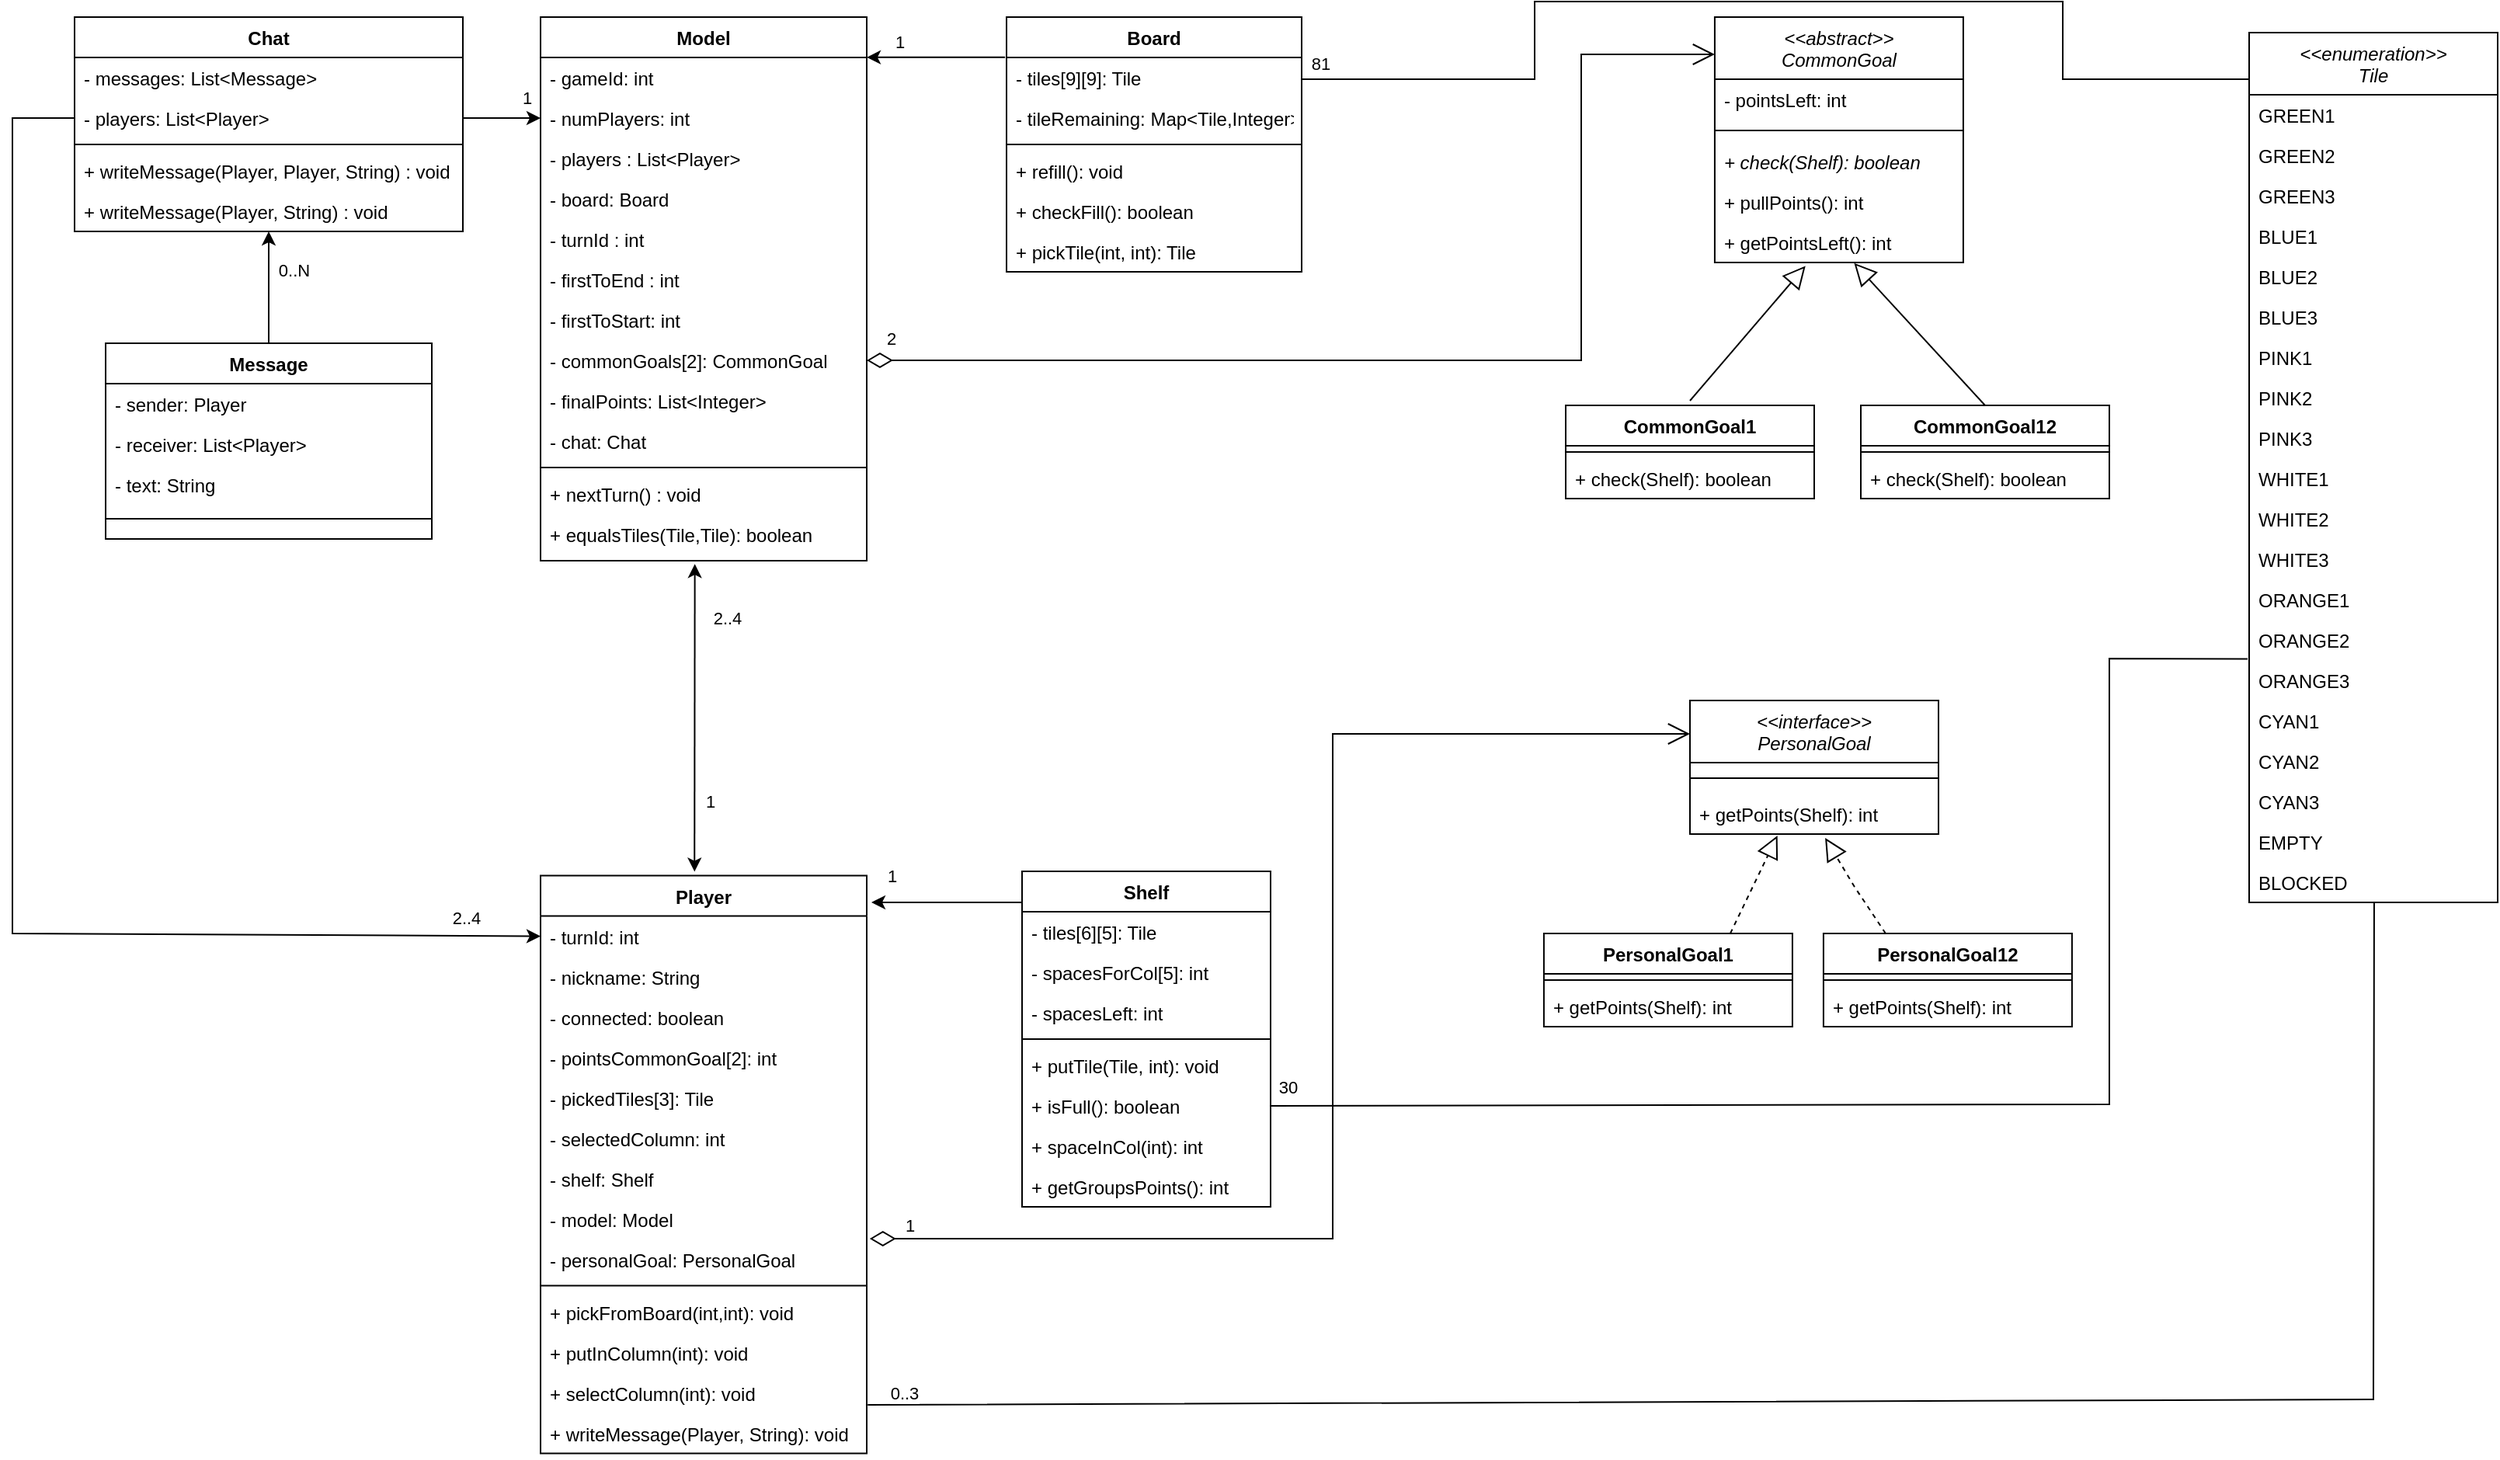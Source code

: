 <mxfile version="21.0.10" type="google"><diagram id="C5RBs43oDa-KdzZeNtuy" name="Page-1"><mxGraphModel grid="1" page="1" gridSize="10" guides="1" tooltips="1" connect="1" arrows="1" fold="1" pageScale="1" pageWidth="583" pageHeight="827" math="0" shadow="0"><root><mxCell id="WIyWlLk6GJQsqaUBKTNV-0"/><mxCell id="WIyWlLk6GJQsqaUBKTNV-1" parent="WIyWlLk6GJQsqaUBKTNV-0"/><mxCell id="UWJiNNdN70AS-o2rG8F8-38" value="Model" style="swimlane;fontStyle=1;align=center;verticalAlign=top;childLayout=stackLayout;horizontal=1;startSize=26;horizontalStack=0;resizeParent=1;resizeParentMax=0;resizeLast=0;collapsible=1;marginBottom=0;" vertex="1" parent="WIyWlLk6GJQsqaUBKTNV-1"><mxGeometry x="20" y="40" width="210" height="350" as="geometry"/></mxCell><mxCell id="18G3RsU9iTLbcf2INUXE-13" value="- gameId: int" style="text;strokeColor=none;fillColor=none;align=left;verticalAlign=top;spacingLeft=4;spacingRight=4;overflow=hidden;rotatable=0;points=[[0,0.5],[1,0.5]];portConstraint=eastwest;" vertex="1" parent="UWJiNNdN70AS-o2rG8F8-38"><mxGeometry y="26" width="210" height="26" as="geometry"/></mxCell><mxCell id="lMX_KvVGxbXyDX82zufX-8" value="- numPlayers: int&#xA;" style="text;strokeColor=none;fillColor=none;align=left;verticalAlign=top;spacingLeft=4;spacingRight=4;overflow=hidden;rotatable=0;points=[[0,0.5],[1,0.5]];portConstraint=eastwest;" vertex="1" parent="UWJiNNdN70AS-o2rG8F8-38"><mxGeometry y="52" width="210" height="26" as="geometry"/></mxCell><mxCell id="UWJiNNdN70AS-o2rG8F8-39" value="- players : List&lt;Player&gt;" style="text;strokeColor=none;fillColor=none;align=left;verticalAlign=top;spacingLeft=4;spacingRight=4;overflow=hidden;rotatable=0;points=[[0,0.5],[1,0.5]];portConstraint=eastwest;" vertex="1" parent="UWJiNNdN70AS-o2rG8F8-38"><mxGeometry y="78" width="210" height="26" as="geometry"/></mxCell><mxCell id="UWJiNNdN70AS-o2rG8F8-44" value="- board: Board" style="text;strokeColor=none;fillColor=none;align=left;verticalAlign=top;spacingLeft=4;spacingRight=4;overflow=hidden;rotatable=0;points=[[0,0.5],[1,0.5]];portConstraint=eastwest;" vertex="1" parent="UWJiNNdN70AS-o2rG8F8-38"><mxGeometry y="104" width="210" height="26" as="geometry"/></mxCell><mxCell id="lMX_KvVGxbXyDX82zufX-7" value="- turnId : int" style="text;strokeColor=none;fillColor=none;align=left;verticalAlign=top;spacingLeft=4;spacingRight=4;overflow=hidden;rotatable=0;points=[[0,0.5],[1,0.5]];portConstraint=eastwest;" vertex="1" parent="UWJiNNdN70AS-o2rG8F8-38"><mxGeometry y="130" width="210" height="26" as="geometry"/></mxCell><mxCell id="UWJiNNdN70AS-o2rG8F8-47" value="- firstToEnd : int" style="text;strokeColor=none;fillColor=none;align=left;verticalAlign=top;spacingLeft=4;spacingRight=4;overflow=hidden;rotatable=0;points=[[0,0.5],[1,0.5]];portConstraint=eastwest;" vertex="1" parent="UWJiNNdN70AS-o2rG8F8-38"><mxGeometry y="156" width="210" height="26" as="geometry"/></mxCell><mxCell id="lMX_KvVGxbXyDX82zufX-12" value="- firstToStart: int" style="text;strokeColor=none;fillColor=none;align=left;verticalAlign=top;spacingLeft=4;spacingRight=4;overflow=hidden;rotatable=0;points=[[0,0.5],[1,0.5]];portConstraint=eastwest;" vertex="1" parent="UWJiNNdN70AS-o2rG8F8-38"><mxGeometry y="182" width="210" height="26" as="geometry"/></mxCell><mxCell id="UWJiNNdN70AS-o2rG8F8-45" value="- commonGoals[2]: CommonGoal" style="text;strokeColor=none;fillColor=none;align=left;verticalAlign=top;spacingLeft=4;spacingRight=4;overflow=hidden;rotatable=0;points=[[0,0.5],[1,0.5]];portConstraint=eastwest;" vertex="1" parent="UWJiNNdN70AS-o2rG8F8-38"><mxGeometry y="208" width="210" height="26" as="geometry"/></mxCell><mxCell id="UWJiNNdN70AS-o2rG8F8-46" value="- finalPoints: List&lt;Integer&gt;" style="text;strokeColor=none;fillColor=none;align=left;verticalAlign=top;spacingLeft=4;spacingRight=4;overflow=hidden;rotatable=0;points=[[0,0.5],[1,0.5]];portConstraint=eastwest;" vertex="1" parent="UWJiNNdN70AS-o2rG8F8-38"><mxGeometry y="234" width="210" height="26" as="geometry"/></mxCell><mxCell id="18G3RsU9iTLbcf2INUXE-4" value="- chat: Chat" style="text;strokeColor=none;fillColor=none;align=left;verticalAlign=top;spacingLeft=4;spacingRight=4;overflow=hidden;rotatable=0;points=[[0,0.5],[1,0.5]];portConstraint=eastwest;" vertex="1" parent="UWJiNNdN70AS-o2rG8F8-38"><mxGeometry y="260" width="210" height="26" as="geometry"/></mxCell><mxCell id="UWJiNNdN70AS-o2rG8F8-40" value="" style="line;strokeWidth=1;fillColor=none;align=left;verticalAlign=middle;spacingTop=-1;spacingLeft=3;spacingRight=3;rotatable=0;labelPosition=right;points=[];portConstraint=eastwest;strokeColor=inherit;" vertex="1" parent="UWJiNNdN70AS-o2rG8F8-38"><mxGeometry y="286" width="210" height="8" as="geometry"/></mxCell><mxCell id="lMX_KvVGxbXyDX82zufX-11" value="+ nextTurn() : void" style="text;strokeColor=none;fillColor=none;align=left;verticalAlign=top;spacingLeft=4;spacingRight=4;overflow=hidden;rotatable=0;points=[[0,0.5],[1,0.5]];portConstraint=eastwest;" vertex="1" parent="UWJiNNdN70AS-o2rG8F8-38"><mxGeometry y="294" width="210" height="26" as="geometry"/></mxCell><mxCell id="UWoFdpPRqKxkvHjYMAbd-14" value="+ equalsTiles(Tile,Tile): boolean" style="text;strokeColor=none;fillColor=none;align=left;verticalAlign=top;spacingLeft=4;spacingRight=4;overflow=hidden;rotatable=0;points=[[0,0.5],[1,0.5]];portConstraint=eastwest;" vertex="1" parent="UWJiNNdN70AS-o2rG8F8-38"><mxGeometry y="320" width="210" height="30" as="geometry"/></mxCell><mxCell id="UWJiNNdN70AS-o2rG8F8-50" value="&lt;&lt;abstract&gt;&gt;&#xA;CommonGoal" style="swimlane;fontStyle=2;align=center;verticalAlign=top;childLayout=stackLayout;horizontal=1;startSize=40;horizontalStack=0;resizeParent=1;resizeParentMax=0;resizeLast=0;collapsible=1;marginBottom=0;" vertex="1" parent="WIyWlLk6GJQsqaUBKTNV-1"><mxGeometry x="775.96" y="40" width="160" height="158" as="geometry"><mxRectangle x="240" y="20" width="110" height="40" as="alternateBounds"/></mxGeometry></mxCell><mxCell id="jC2q1fyadotwW-WfxFOZ-4" value="- pointsLeft: int" style="text;strokeColor=none;fillColor=none;align=left;verticalAlign=top;spacingLeft=4;spacingRight=4;overflow=hidden;rotatable=0;points=[[0,0.5],[1,0.5]];portConstraint=eastwest;" vertex="1" parent="UWJiNNdN70AS-o2rG8F8-50"><mxGeometry y="40" width="160" height="26" as="geometry"/></mxCell><mxCell id="UWJiNNdN70AS-o2rG8F8-52" value="" style="line;strokeWidth=1;fillColor=none;align=left;verticalAlign=middle;spacingTop=-1;spacingLeft=3;spacingRight=3;rotatable=0;labelPosition=right;points=[];portConstraint=eastwest;strokeColor=inherit;" vertex="1" parent="UWJiNNdN70AS-o2rG8F8-50"><mxGeometry y="66" width="160" height="14" as="geometry"/></mxCell><mxCell id="UWJiNNdN70AS-o2rG8F8-53" value="+ check(Shelf): boolean" style="text;strokeColor=none;fillColor=none;align=left;verticalAlign=top;spacingLeft=4;spacingRight=4;overflow=hidden;rotatable=0;points=[[0,0.5],[1,0.5]];portConstraint=eastwest;fontStyle=2" vertex="1" parent="UWJiNNdN70AS-o2rG8F8-50"><mxGeometry y="80" width="160" height="26" as="geometry"/></mxCell><mxCell id="UWoFdpPRqKxkvHjYMAbd-9" value="+ pullPoints(): int " style="text;strokeColor=none;fillColor=none;align=left;verticalAlign=top;spacingLeft=4;spacingRight=4;overflow=hidden;rotatable=0;points=[[0,0.5],[1,0.5]];portConstraint=eastwest;" vertex="1" parent="UWJiNNdN70AS-o2rG8F8-50"><mxGeometry y="106" width="160" height="26" as="geometry"/></mxCell><mxCell id="UWJiNNdN70AS-o2rG8F8-65" value="+ getPointsLeft(): int " style="text;strokeColor=none;fillColor=none;align=left;verticalAlign=top;spacingLeft=4;spacingRight=4;overflow=hidden;rotatable=0;points=[[0,0.5],[1,0.5]];portConstraint=eastwest;" vertex="1" parent="UWJiNNdN70AS-o2rG8F8-50"><mxGeometry y="132" width="160" height="26" as="geometry"/></mxCell><mxCell id="UWJiNNdN70AS-o2rG8F8-67" value="Board" style="swimlane;fontStyle=1;align=center;verticalAlign=top;childLayout=stackLayout;horizontal=1;startSize=26;horizontalStack=0;resizeParent=1;resizeParentMax=0;resizeLast=0;collapsible=1;marginBottom=0;" vertex="1" parent="WIyWlLk6GJQsqaUBKTNV-1"><mxGeometry x="320" y="40" width="190" height="164" as="geometry"/></mxCell><mxCell id="UWJiNNdN70AS-o2rG8F8-68" value="- tiles[9][9]: Tile" style="text;strokeColor=none;fillColor=none;align=left;verticalAlign=top;spacingLeft=4;spacingRight=4;overflow=hidden;rotatable=0;points=[[0,0.5],[1,0.5]];portConstraint=eastwest;" vertex="1" parent="UWJiNNdN70AS-o2rG8F8-67"><mxGeometry y="26" width="190" height="26" as="geometry"/></mxCell><mxCell id="UWJiNNdN70AS-o2rG8F8-71" value="- tileRemaining: Map&lt;Tile,Integer&gt;" style="text;strokeColor=none;fillColor=none;align=left;verticalAlign=top;spacingLeft=4;spacingRight=4;overflow=hidden;rotatable=0;points=[[0,0.5],[1,0.5]];portConstraint=eastwest;" vertex="1" parent="UWJiNNdN70AS-o2rG8F8-67"><mxGeometry y="52" width="190" height="26" as="geometry"/></mxCell><mxCell id="UWJiNNdN70AS-o2rG8F8-69" value="" style="line;strokeWidth=1;fillColor=none;align=left;verticalAlign=middle;spacingTop=-1;spacingLeft=3;spacingRight=3;rotatable=0;labelPosition=right;points=[];portConstraint=eastwest;strokeColor=inherit;" vertex="1" parent="UWJiNNdN70AS-o2rG8F8-67"><mxGeometry y="78" width="190" height="8" as="geometry"/></mxCell><mxCell id="UWJiNNdN70AS-o2rG8F8-70" value="+ refill(): void" style="text;strokeColor=none;fillColor=none;align=left;verticalAlign=top;spacingLeft=4;spacingRight=4;overflow=hidden;rotatable=0;points=[[0,0.5],[1,0.5]];portConstraint=eastwest;" vertex="1" parent="UWJiNNdN70AS-o2rG8F8-67"><mxGeometry y="86" width="190" height="26" as="geometry"/></mxCell><mxCell id="UWJiNNdN70AS-o2rG8F8-72" value="+ checkFill(): boolean" style="text;strokeColor=none;fillColor=none;align=left;verticalAlign=top;spacingLeft=4;spacingRight=4;overflow=hidden;rotatable=0;points=[[0,0.5],[1,0.5]];portConstraint=eastwest;" vertex="1" parent="UWJiNNdN70AS-o2rG8F8-67"><mxGeometry y="112" width="190" height="26" as="geometry"/></mxCell><mxCell id="UWJiNNdN70AS-o2rG8F8-74" value="+ pickTile(int, int): Tile" style="text;strokeColor=none;fillColor=none;align=left;verticalAlign=top;spacingLeft=4;spacingRight=4;overflow=hidden;rotatable=0;points=[[0,0.5],[1,0.5]];portConstraint=eastwest;" vertex="1" parent="UWJiNNdN70AS-o2rG8F8-67"><mxGeometry y="138" width="190" height="26" as="geometry"/></mxCell><mxCell id="UWJiNNdN70AS-o2rG8F8-76" value="Shelf" style="swimlane;fontStyle=1;align=center;verticalAlign=top;childLayout=stackLayout;horizontal=1;startSize=26;horizontalStack=0;resizeParent=1;resizeParentMax=0;resizeLast=0;collapsible=1;marginBottom=0;" vertex="1" parent="WIyWlLk6GJQsqaUBKTNV-1"><mxGeometry x="330" y="590" width="160" height="216" as="geometry"/></mxCell><mxCell id="UWJiNNdN70AS-o2rG8F8-77" value="- tiles[6][5]: Tile" style="text;strokeColor=none;fillColor=none;align=left;verticalAlign=top;spacingLeft=4;spacingRight=4;overflow=hidden;rotatable=0;points=[[0,0.5],[1,0.5]];portConstraint=eastwest;" vertex="1" parent="UWJiNNdN70AS-o2rG8F8-76"><mxGeometry y="26" width="160" height="26" as="geometry"/></mxCell><mxCell id="UWJiNNdN70AS-o2rG8F8-78" value="- spacesForCol[5]: int" style="text;strokeColor=none;fillColor=none;align=left;verticalAlign=top;spacingLeft=4;spacingRight=4;overflow=hidden;rotatable=0;points=[[0,0.5],[1,0.5]];portConstraint=eastwest;" vertex="1" parent="UWJiNNdN70AS-o2rG8F8-76"><mxGeometry y="52" width="160" height="26" as="geometry"/></mxCell><mxCell id="UWJiNNdN70AS-o2rG8F8-84" value="- spacesLeft: int" style="text;strokeColor=none;fillColor=none;align=left;verticalAlign=top;spacingLeft=4;spacingRight=4;overflow=hidden;rotatable=0;points=[[0,0.5],[1,0.5]];portConstraint=eastwest;" vertex="1" parent="UWJiNNdN70AS-o2rG8F8-76"><mxGeometry y="78" width="160" height="26" as="geometry"/></mxCell><mxCell id="UWJiNNdN70AS-o2rG8F8-79" value="" style="line;strokeWidth=1;fillColor=none;align=left;verticalAlign=middle;spacingTop=-1;spacingLeft=3;spacingRight=3;rotatable=0;labelPosition=right;points=[];portConstraint=eastwest;strokeColor=inherit;" vertex="1" parent="UWJiNNdN70AS-o2rG8F8-76"><mxGeometry y="104" width="160" height="8" as="geometry"/></mxCell><mxCell id="UWJiNNdN70AS-o2rG8F8-80" value="+ putTile(Tile, int): void" style="text;strokeColor=none;fillColor=none;align=left;verticalAlign=top;spacingLeft=4;spacingRight=4;overflow=hidden;rotatable=0;points=[[0,0.5],[1,0.5]];portConstraint=eastwest;" vertex="1" parent="UWJiNNdN70AS-o2rG8F8-76"><mxGeometry y="112" width="160" height="26" as="geometry"/></mxCell><mxCell id="UWJiNNdN70AS-o2rG8F8-81" value="+ isFull(): boolean" style="text;strokeColor=none;fillColor=none;align=left;verticalAlign=top;spacingLeft=4;spacingRight=4;overflow=hidden;rotatable=0;points=[[0,0.5],[1,0.5]];portConstraint=eastwest;" vertex="1" parent="UWJiNNdN70AS-o2rG8F8-76"><mxGeometry y="138" width="160" height="26" as="geometry"/></mxCell><mxCell id="UWJiNNdN70AS-o2rG8F8-87" value="+ spaceInCol(int): int" style="text;strokeColor=none;fillColor=none;align=left;verticalAlign=top;spacingLeft=4;spacingRight=4;overflow=hidden;rotatable=0;points=[[0,0.5],[1,0.5]];portConstraint=eastwest;" vertex="1" parent="UWJiNNdN70AS-o2rG8F8-76"><mxGeometry y="164" width="160" height="26" as="geometry"/></mxCell><mxCell id="UWJiNNdN70AS-o2rG8F8-82" value="+ getGroupsPoints(): int" style="text;strokeColor=none;fillColor=none;align=left;verticalAlign=top;spacingLeft=4;spacingRight=4;overflow=hidden;rotatable=0;points=[[0,0.5],[1,0.5]];portConstraint=eastwest;" vertex="1" parent="UWJiNNdN70AS-o2rG8F8-76"><mxGeometry y="190" width="160" height="26" as="geometry"/></mxCell><mxCell id="UWJiNNdN70AS-o2rG8F8-106" value="Player" style="swimlane;fontStyle=1;align=center;verticalAlign=top;childLayout=stackLayout;horizontal=1;startSize=26;horizontalStack=0;resizeParent=1;resizeParentMax=0;resizeLast=0;collapsible=1;marginBottom=0;" vertex="1" parent="WIyWlLk6GJQsqaUBKTNV-1"><mxGeometry x="20" y="592.79" width="210" height="372" as="geometry"/></mxCell><mxCell id="n52JwKGJ7v8ZPUmFyjg8-0" value="- turnId: int" style="text;strokeColor=none;fillColor=none;align=left;verticalAlign=top;spacingLeft=4;spacingRight=4;overflow=hidden;rotatable=0;points=[[0,0.5],[1,0.5]];portConstraint=eastwest;" vertex="1" parent="UWJiNNdN70AS-o2rG8F8-106"><mxGeometry y="26" width="210" height="26" as="geometry"/></mxCell><mxCell id="18G3RsU9iTLbcf2INUXE-14" value="- nickname: String&#xA;" style="text;strokeColor=none;fillColor=none;align=left;verticalAlign=top;spacingLeft=4;spacingRight=4;overflow=hidden;rotatable=0;points=[[0,0.5],[1,0.5]];portConstraint=eastwest;" vertex="1" parent="UWJiNNdN70AS-o2rG8F8-106"><mxGeometry y="52" width="210" height="26" as="geometry"/></mxCell><mxCell id="n52JwKGJ7v8ZPUmFyjg8-1" value="- connected: boolean" style="text;strokeColor=none;fillColor=none;align=left;verticalAlign=top;spacingLeft=4;spacingRight=4;overflow=hidden;rotatable=0;points=[[0,0.5],[1,0.5]];portConstraint=eastwest;" vertex="1" parent="UWJiNNdN70AS-o2rG8F8-106"><mxGeometry y="78" width="210" height="26" as="geometry"/></mxCell><mxCell id="n52JwKGJ7v8ZPUmFyjg8-2" value="- pointsCommonGoal[2]: int" style="text;strokeColor=none;fillColor=none;align=left;verticalAlign=top;spacingLeft=4;spacingRight=4;overflow=hidden;rotatable=0;points=[[0,0.5],[1,0.5]];portConstraint=eastwest;" vertex="1" parent="UWJiNNdN70AS-o2rG8F8-106"><mxGeometry y="104" width="210" height="26" as="geometry"/></mxCell><mxCell id="n52JwKGJ7v8ZPUmFyjg8-3" value="- pickedTiles[3]: Tile" style="text;strokeColor=none;fillColor=none;align=left;verticalAlign=top;spacingLeft=4;spacingRight=4;overflow=hidden;rotatable=0;points=[[0,0.5],[1,0.5]];portConstraint=eastwest;" vertex="1" parent="UWJiNNdN70AS-o2rG8F8-106"><mxGeometry y="130" width="210" height="26" as="geometry"/></mxCell><mxCell id="n52JwKGJ7v8ZPUmFyjg8-4" value="- selectedColumn: int" style="text;strokeColor=none;fillColor=none;align=left;verticalAlign=top;spacingLeft=4;spacingRight=4;overflow=hidden;rotatable=0;points=[[0,0.5],[1,0.5]];portConstraint=eastwest;" vertex="1" parent="UWJiNNdN70AS-o2rG8F8-106"><mxGeometry y="156" width="210" height="26" as="geometry"/></mxCell><mxCell id="n52JwKGJ7v8ZPUmFyjg8-5" value="- shelf: Shelf" style="text;strokeColor=none;fillColor=none;align=left;verticalAlign=top;spacingLeft=4;spacingRight=4;overflow=hidden;rotatable=0;points=[[0,0.5],[1,0.5]];portConstraint=eastwest;" vertex="1" parent="UWJiNNdN70AS-o2rG8F8-106"><mxGeometry y="182" width="210" height="26" as="geometry"/></mxCell><mxCell id="n52JwKGJ7v8ZPUmFyjg8-6" value="- model: Model" style="text;strokeColor=none;fillColor=none;align=left;verticalAlign=top;spacingLeft=4;spacingRight=4;overflow=hidden;rotatable=0;points=[[0,0.5],[1,0.5]];portConstraint=eastwest;" vertex="1" parent="UWJiNNdN70AS-o2rG8F8-106"><mxGeometry y="208" width="210" height="26" as="geometry"/></mxCell><mxCell id="UWJiNNdN70AS-o2rG8F8-108" value="- personalGoal: PersonalGoal&#xA;" style="text;strokeColor=none;fillColor=none;align=left;verticalAlign=top;spacingLeft=4;spacingRight=4;overflow=hidden;rotatable=0;points=[[0,0.5],[1,0.5]];portConstraint=eastwest;" vertex="1" parent="UWJiNNdN70AS-o2rG8F8-106"><mxGeometry y="234" width="210" height="26" as="geometry"/></mxCell><mxCell id="UWJiNNdN70AS-o2rG8F8-110" value="" style="line;strokeWidth=1;fillColor=none;align=left;verticalAlign=middle;spacingTop=-1;spacingLeft=3;spacingRight=3;rotatable=0;labelPosition=right;points=[];portConstraint=eastwest;strokeColor=inherit;" vertex="1" parent="UWJiNNdN70AS-o2rG8F8-106"><mxGeometry y="260" width="210" height="8" as="geometry"/></mxCell><mxCell id="UWJiNNdN70AS-o2rG8F8-111" value="+ pickFromBoard(int,int): void" style="text;strokeColor=none;fillColor=none;align=left;verticalAlign=top;spacingLeft=4;spacingRight=4;overflow=hidden;rotatable=0;points=[[0,0.5],[1,0.5]];portConstraint=eastwest;" vertex="1" parent="UWJiNNdN70AS-o2rG8F8-106"><mxGeometry y="268" width="210" height="26" as="geometry"/></mxCell><mxCell id="n52JwKGJ7v8ZPUmFyjg8-8" value="+ putInColumn(int): void&#xA;" style="text;strokeColor=none;fillColor=none;align=left;verticalAlign=top;spacingLeft=4;spacingRight=4;overflow=hidden;rotatable=0;points=[[0,0.5],[1,0.5]];portConstraint=eastwest;" vertex="1" parent="UWJiNNdN70AS-o2rG8F8-106"><mxGeometry y="294" width="210" height="26" as="geometry"/></mxCell><mxCell id="n52JwKGJ7v8ZPUmFyjg8-7" value="+ selectColumn(int): void" style="text;strokeColor=none;fillColor=none;align=left;verticalAlign=top;spacingLeft=4;spacingRight=4;overflow=hidden;rotatable=0;points=[[0,0.5],[1,0.5]];portConstraint=eastwest;" vertex="1" parent="UWJiNNdN70AS-o2rG8F8-106"><mxGeometry y="320" width="210" height="26" as="geometry"/></mxCell><mxCell id="2C6BPWu4GYxqdApXP_pu-28" value="+ writeMessage(Player, String): void" style="text;strokeColor=none;fillColor=none;align=left;verticalAlign=top;spacingLeft=4;spacingRight=4;overflow=hidden;rotatable=0;points=[[0,0.5],[1,0.5]];portConstraint=eastwest;" vertex="1" parent="UWJiNNdN70AS-o2rG8F8-106"><mxGeometry y="346" width="210" height="26" as="geometry"/></mxCell><mxCell id="lMX_KvVGxbXyDX82zufX-1" style="edgeStyle=orthogonalEdgeStyle;rounded=0;orthogonalLoop=1;jettySize=auto;html=1;" edge="1" parent="WIyWlLk6GJQsqaUBKTNV-1"><mxGeometry relative="1" as="geometry"><mxPoint x="350" y="370" as="targetPoint"/></mxGeometry></mxCell><mxCell id="UWoFdpPRqKxkvHjYMAbd-2" value="" style="endArrow=classic;html=1;rounded=0;" edge="1" parent="WIyWlLk6GJQsqaUBKTNV-1"><mxGeometry width="50" height="50" relative="1" as="geometry"><mxPoint x="330" y="610" as="sourcePoint"/><mxPoint x="233" y="610" as="targetPoint"/></mxGeometry></mxCell><mxCell id="2C6BPWu4GYxqdApXP_pu-6" value="1" style="edgeLabel;html=1;align=center;verticalAlign=middle;resizable=0;points=[];" connectable="0" vertex="1" parent="UWoFdpPRqKxkvHjYMAbd-2"><mxGeometry x="0.532" relative="1" as="geometry"><mxPoint x="-10" y="-17" as="offset"/></mxGeometry></mxCell><mxCell id="87p7kC-ZwNPXHFNO4gki-22" value="CommonGoal12" style="swimlane;fontStyle=1;align=center;verticalAlign=top;childLayout=stackLayout;horizontal=1;startSize=26;horizontalStack=0;resizeParent=1;resizeParentMax=0;resizeLast=0;collapsible=1;marginBottom=0;" vertex="1" parent="WIyWlLk6GJQsqaUBKTNV-1"><mxGeometry x="870" y="290" width="160" height="60" as="geometry"/></mxCell><mxCell id="87p7kC-ZwNPXHFNO4gki-23" value="" style="line;strokeWidth=1;fillColor=none;align=left;verticalAlign=middle;spacingTop=-1;spacingLeft=3;spacingRight=3;rotatable=0;labelPosition=right;points=[];portConstraint=eastwest;strokeColor=inherit;" vertex="1" parent="87p7kC-ZwNPXHFNO4gki-22"><mxGeometry y="26" width="160" height="8" as="geometry"/></mxCell><mxCell id="UWoFdpPRqKxkvHjYMAbd-12" value="+ check(Shelf): boolean" style="text;strokeColor=none;fillColor=none;align=left;verticalAlign=top;spacingLeft=4;spacingRight=4;overflow=hidden;rotatable=0;points=[[0,0.5],[1,0.5]];portConstraint=eastwest;" vertex="1" parent="87p7kC-ZwNPXHFNO4gki-22"><mxGeometry y="34" width="160" height="26" as="geometry"/></mxCell><mxCell id="UWoFdpPRqKxkvHjYMAbd-3" value="" style="endArrow=classic;startArrow=classic;html=1;rounded=0;exitX=0.472;exitY=-0.007;exitDx=0;exitDy=0;exitPerimeter=0;entryX=0.473;entryY=1.07;entryDx=0;entryDy=0;entryPerimeter=0;" edge="1" parent="WIyWlLk6GJQsqaUBKTNV-1" source="UWJiNNdN70AS-o2rG8F8-106" target="UWoFdpPRqKxkvHjYMAbd-14"><mxGeometry width="50" height="50" relative="1" as="geometry"><mxPoint x="230" y="390" as="sourcePoint"/><mxPoint x="50" y="440" as="targetPoint"/><Array as="points"/></mxGeometry></mxCell><mxCell id="2C6BPWu4GYxqdApXP_pu-4" value="2..4" style="edgeLabel;html=1;align=center;verticalAlign=middle;resizable=0;points=[];" connectable="0" vertex="1" parent="UWoFdpPRqKxkvHjYMAbd-3"><mxGeometry x="0.298" y="1" relative="1" as="geometry"><mxPoint x="21" y="-35" as="offset"/></mxGeometry></mxCell><mxCell id="2C6BPWu4GYxqdApXP_pu-5" value="1" style="edgeLabel;html=1;align=center;verticalAlign=middle;resizable=0;points=[];" connectable="0" vertex="1" parent="UWoFdpPRqKxkvHjYMAbd-3"><mxGeometry x="-0.03" relative="1" as="geometry"><mxPoint x="10" y="51" as="offset"/></mxGeometry></mxCell><mxCell id="87p7kC-ZwNPXHFNO4gki-26" value="" style="endArrow=block;endFill=0;endSize=12;html=1;rounded=0;entryX=0.561;entryY=1.015;entryDx=0;entryDy=0;entryPerimeter=0;exitX=0.5;exitY=0;exitDx=0;exitDy=0;" edge="1" parent="WIyWlLk6GJQsqaUBKTNV-1" source="87p7kC-ZwNPXHFNO4gki-22" target="UWJiNNdN70AS-o2rG8F8-65"><mxGeometry width="160" relative="1" as="geometry"><mxPoint x="1235.96" y="67" as="sourcePoint"/><mxPoint x="881.24" y="184.392" as="targetPoint"/><Array as="points"/></mxGeometry></mxCell><mxCell id="87p7kC-ZwNPXHFNO4gki-27" value="" style="endArrow=block;endFill=0;endSize=12;html=1;rounded=0;entryX=0.365;entryY=1.086;entryDx=0;entryDy=0;entryPerimeter=0;" edge="1" parent="WIyWlLk6GJQsqaUBKTNV-1" target="UWJiNNdN70AS-o2rG8F8-65"><mxGeometry width="160" relative="1" as="geometry"><mxPoint x="760" y="287" as="sourcePoint"/><mxPoint x="825.96" y="217" as="targetPoint"/></mxGeometry></mxCell><mxCell id="UWoFdpPRqKxkvHjYMAbd-7" value="" style="endArrow=classic;html=1;rounded=0;exitX=-0.005;exitY=-0.003;exitDx=0;exitDy=0;exitPerimeter=0;entryX=1;entryY=-0.003;entryDx=0;entryDy=0;entryPerimeter=0;" edge="1" parent="WIyWlLk6GJQsqaUBKTNV-1" source="UWJiNNdN70AS-o2rG8F8-68" target="18G3RsU9iTLbcf2INUXE-13"><mxGeometry width="50" height="50" relative="1" as="geometry"><mxPoint x="320" y="30" as="sourcePoint"/><mxPoint x="240" y="40" as="targetPoint"/></mxGeometry></mxCell><mxCell id="2C6BPWu4GYxqdApXP_pu-0" value="1" style="edgeLabel;html=1;align=center;verticalAlign=middle;resizable=0;points=[];" connectable="0" vertex="1" parent="UWoFdpPRqKxkvHjYMAbd-7"><mxGeometry x="-0.2" y="-4" relative="1" as="geometry"><mxPoint x="-33" y="-6" as="offset"/></mxGeometry></mxCell><mxCell id="87p7kC-ZwNPXHFNO4gki-38" value="CommonGoal1" style="swimlane;fontStyle=1;align=center;verticalAlign=top;childLayout=stackLayout;horizontal=1;startSize=26;horizontalStack=0;resizeParent=1;resizeParentMax=0;resizeLast=0;collapsible=1;marginBottom=0;" vertex="1" parent="WIyWlLk6GJQsqaUBKTNV-1"><mxGeometry x="680" y="290" width="160" height="60" as="geometry"/></mxCell><mxCell id="87p7kC-ZwNPXHFNO4gki-39" value="" style="line;strokeWidth=1;fillColor=none;align=left;verticalAlign=middle;spacingTop=-1;spacingLeft=3;spacingRight=3;rotatable=0;labelPosition=right;points=[];portConstraint=eastwest;strokeColor=inherit;" vertex="1" parent="87p7kC-ZwNPXHFNO4gki-38"><mxGeometry y="26" width="160" height="8" as="geometry"/></mxCell><mxCell id="UWoFdpPRqKxkvHjYMAbd-10" value="+ check(Shelf): boolean" style="text;strokeColor=none;fillColor=none;align=left;verticalAlign=top;spacingLeft=4;spacingRight=4;overflow=hidden;rotatable=0;points=[[0,0.5],[1,0.5]];portConstraint=eastwest;" vertex="1" parent="87p7kC-ZwNPXHFNO4gki-38"><mxGeometry y="34" width="160" height="26" as="geometry"/></mxCell><mxCell id="87p7kC-ZwNPXHFNO4gki-43" value="PersonalGoal1" style="swimlane;fontStyle=1;align=center;verticalAlign=top;childLayout=stackLayout;horizontal=1;startSize=26;horizontalStack=0;resizeParent=1;resizeParentMax=0;resizeLast=0;collapsible=1;marginBottom=0;" vertex="1" parent="WIyWlLk6GJQsqaUBKTNV-1"><mxGeometry x="665.96" y="630" width="160" height="60" as="geometry"/></mxCell><mxCell id="87p7kC-ZwNPXHFNO4gki-44" value="" style="line;strokeWidth=1;fillColor=none;align=left;verticalAlign=middle;spacingTop=-1;spacingLeft=3;spacingRight=3;rotatable=0;labelPosition=right;points=[];portConstraint=eastwest;strokeColor=inherit;" vertex="1" parent="87p7kC-ZwNPXHFNO4gki-43"><mxGeometry y="26" width="160" height="8" as="geometry"/></mxCell><mxCell id="87p7kC-ZwNPXHFNO4gki-45" value="+ getPoints(Shelf): int" style="text;strokeColor=none;fillColor=none;align=left;verticalAlign=top;spacingLeft=4;spacingRight=4;overflow=hidden;rotatable=0;points=[[0,0.5],[1,0.5]];portConstraint=eastwest;" vertex="1" parent="87p7kC-ZwNPXHFNO4gki-43"><mxGeometry y="34" width="160" height="26" as="geometry"/></mxCell><mxCell id="87p7kC-ZwNPXHFNO4gki-46" value="&lt;&lt;interface&gt;&gt;&#xA;PersonalGoal" style="swimlane;fontStyle=2;align=center;verticalAlign=top;childLayout=stackLayout;horizontal=1;startSize=40;horizontalStack=0;resizeParent=1;resizeParentMax=0;resizeLast=0;collapsible=1;marginBottom=0;" vertex="1" parent="WIyWlLk6GJQsqaUBKTNV-1"><mxGeometry x="760" y="480" width="160" height="86" as="geometry"><mxRectangle x="240" y="20" width="110" height="40" as="alternateBounds"/></mxGeometry></mxCell><mxCell id="87p7kC-ZwNPXHFNO4gki-47" value="" style="line;strokeWidth=1;fillColor=none;align=left;verticalAlign=middle;spacingTop=-1;spacingLeft=3;spacingRight=3;rotatable=0;labelPosition=right;points=[];portConstraint=eastwest;strokeColor=inherit;" vertex="1" parent="87p7kC-ZwNPXHFNO4gki-46"><mxGeometry y="40" width="160" height="20" as="geometry"/></mxCell><mxCell id="87p7kC-ZwNPXHFNO4gki-48" value="+ getPoints(Shelf): int " style="text;strokeColor=none;fillColor=none;align=left;verticalAlign=top;spacingLeft=4;spacingRight=4;overflow=hidden;rotatable=0;points=[[0,0.5],[1,0.5]];portConstraint=eastwest;" vertex="1" parent="87p7kC-ZwNPXHFNO4gki-46"><mxGeometry y="60" width="160" height="26" as="geometry"/></mxCell><mxCell id="87p7kC-ZwNPXHFNO4gki-49" value="" style="endArrow=block;dashed=1;endFill=0;endSize=12;html=1;rounded=0;entryX=0.352;entryY=1.038;entryDx=0;entryDy=0;entryPerimeter=0;exitX=0.75;exitY=0;exitDx=0;exitDy=0;" edge="1" parent="WIyWlLk6GJQsqaUBKTNV-1" source="87p7kC-ZwNPXHFNO4gki-43" target="87p7kC-ZwNPXHFNO4gki-48"><mxGeometry width="160" relative="1" as="geometry"><mxPoint x="795.96" y="650" as="sourcePoint"/><mxPoint x="825.96" y="600" as="targetPoint"/></mxGeometry></mxCell><mxCell id="87p7kC-ZwNPXHFNO4gki-50" value="PersonalGoal12" style="swimlane;fontStyle=1;align=center;verticalAlign=top;childLayout=stackLayout;horizontal=1;startSize=26;horizontalStack=0;resizeParent=1;resizeParentMax=0;resizeLast=0;collapsible=1;marginBottom=0;" vertex="1" parent="WIyWlLk6GJQsqaUBKTNV-1"><mxGeometry x="845.96" y="630" width="160" height="60" as="geometry"/></mxCell><mxCell id="87p7kC-ZwNPXHFNO4gki-51" value="" style="line;strokeWidth=1;fillColor=none;align=left;verticalAlign=middle;spacingTop=-1;spacingLeft=3;spacingRight=3;rotatable=0;labelPosition=right;points=[];portConstraint=eastwest;strokeColor=inherit;" vertex="1" parent="87p7kC-ZwNPXHFNO4gki-50"><mxGeometry y="26" width="160" height="8" as="geometry"/></mxCell><mxCell id="87p7kC-ZwNPXHFNO4gki-52" value="+ getPoints(Shelf): int" style="text;strokeColor=none;fillColor=none;align=left;verticalAlign=top;spacingLeft=4;spacingRight=4;overflow=hidden;rotatable=0;points=[[0,0.5],[1,0.5]];portConstraint=eastwest;" vertex="1" parent="87p7kC-ZwNPXHFNO4gki-50"><mxGeometry y="34" width="160" height="26" as="geometry"/></mxCell><mxCell id="87p7kC-ZwNPXHFNO4gki-53" value="" style="endArrow=block;dashed=1;endFill=0;endSize=12;html=1;rounded=0;entryX=0.544;entryY=1.097;entryDx=0;entryDy=0;entryPerimeter=0;exitX=0.25;exitY=0;exitDx=0;exitDy=0;" edge="1" parent="WIyWlLk6GJQsqaUBKTNV-1" source="87p7kC-ZwNPXHFNO4gki-50" target="87p7kC-ZwNPXHFNO4gki-48"><mxGeometry width="160" relative="1" as="geometry"><mxPoint x="675.96" y="630" as="sourcePoint"/><mxPoint x="831.96" y="581" as="targetPoint"/><Array as="points"><mxPoint x="865.96" y="600"/></Array></mxGeometry></mxCell><mxCell id="87p7kC-ZwNPXHFNO4gki-54" value="1" style="endArrow=open;html=1;endSize=12;startArrow=diamondThin;startSize=14;startFill=0;edgeStyle=orthogonalEdgeStyle;align=left;verticalAlign=bottom;rounded=0;entryX=0;entryY=0.25;entryDx=0;entryDy=0;exitX=1.009;exitY=-0.011;exitDx=0;exitDy=0;exitPerimeter=0;" edge="1" parent="WIyWlLk6GJQsqaUBKTNV-1" source="UWJiNNdN70AS-o2rG8F8-108" target="87p7kC-ZwNPXHFNO4gki-46"><mxGeometry x="-0.95" relative="1" as="geometry"><mxPoint x="240" y="690" as="sourcePoint"/><mxPoint x="620" y="500" as="targetPoint"/><Array as="points"><mxPoint x="530" y="827"/><mxPoint x="530" y="501"/></Array><mxPoint as="offset"/></mxGeometry></mxCell><mxCell id="87p7kC-ZwNPXHFNO4gki-56" value="2" style="endArrow=open;html=1;endSize=12;startArrow=diamondThin;startSize=14;startFill=0;edgeStyle=orthogonalEdgeStyle;align=left;verticalAlign=bottom;rounded=0;exitX=1;exitY=0.5;exitDx=0;exitDy=0;" edge="1" parent="WIyWlLk6GJQsqaUBKTNV-1" source="UWJiNNdN70AS-o2rG8F8-45" target="UWJiNNdN70AS-o2rG8F8-50"><mxGeometry x="-0.972" y="5" relative="1" as="geometry"><mxPoint x="210" y="695" as="sourcePoint"/><mxPoint x="760" y="80" as="targetPoint"/><Array as="points"><mxPoint x="690" y="261"/><mxPoint x="690" y="64"/></Array><mxPoint as="offset"/></mxGeometry></mxCell><mxCell id="j5X3VHeK19DhDlfcmWfR-0" value="&lt;&lt;enumeration&gt;&gt;&#xA;Tile" style="swimlane;fontStyle=2;align=center;verticalAlign=top;childLayout=stackLayout;horizontal=1;startSize=40;horizontalStack=0;resizeParent=1;resizeParentMax=0;resizeLast=0;collapsible=1;marginBottom=0;" vertex="1" parent="WIyWlLk6GJQsqaUBKTNV-1"><mxGeometry x="1120" y="50" width="160" height="560" as="geometry"><mxRectangle x="240" y="20" width="110" height="40" as="alternateBounds"/></mxGeometry></mxCell><mxCell id="j5X3VHeK19DhDlfcmWfR-10" value="GREEN1" style="text;strokeColor=none;fillColor=none;align=left;verticalAlign=top;spacingLeft=4;spacingRight=4;overflow=hidden;rotatable=0;points=[[0,0.5],[1,0.5]];portConstraint=eastwest;" vertex="1" parent="j5X3VHeK19DhDlfcmWfR-0"><mxGeometry y="40" width="160" height="26" as="geometry"/></mxCell><mxCell id="j5X3VHeK19DhDlfcmWfR-11" value="GREEN2" style="text;strokeColor=none;fillColor=none;align=left;verticalAlign=top;spacingLeft=4;spacingRight=4;overflow=hidden;rotatable=0;points=[[0,0.5],[1,0.5]];portConstraint=eastwest;" vertex="1" parent="j5X3VHeK19DhDlfcmWfR-0"><mxGeometry y="66" width="160" height="26" as="geometry"/></mxCell><mxCell id="j5X3VHeK19DhDlfcmWfR-12" value="GREEN3" style="text;strokeColor=none;fillColor=none;align=left;verticalAlign=top;spacingLeft=4;spacingRight=4;overflow=hidden;rotatable=0;points=[[0,0.5],[1,0.5]];portConstraint=eastwest;" vertex="1" parent="j5X3VHeK19DhDlfcmWfR-0"><mxGeometry y="92" width="160" height="26" as="geometry"/></mxCell><mxCell id="j5X3VHeK19DhDlfcmWfR-13" value="BLUE1" style="text;strokeColor=none;fillColor=none;align=left;verticalAlign=top;spacingLeft=4;spacingRight=4;overflow=hidden;rotatable=0;points=[[0,0.5],[1,0.5]];portConstraint=eastwest;" vertex="1" parent="j5X3VHeK19DhDlfcmWfR-0"><mxGeometry y="118" width="160" height="26" as="geometry"/></mxCell><mxCell id="j5X3VHeK19DhDlfcmWfR-14" value="BLUE2" style="text;strokeColor=none;fillColor=none;align=left;verticalAlign=top;spacingLeft=4;spacingRight=4;overflow=hidden;rotatable=0;points=[[0,0.5],[1,0.5]];portConstraint=eastwest;" vertex="1" parent="j5X3VHeK19DhDlfcmWfR-0"><mxGeometry y="144" width="160" height="26" as="geometry"/></mxCell><mxCell id="j5X3VHeK19DhDlfcmWfR-15" value="BLUE3" style="text;strokeColor=none;fillColor=none;align=left;verticalAlign=top;spacingLeft=4;spacingRight=4;overflow=hidden;rotatable=0;points=[[0,0.5],[1,0.5]];portConstraint=eastwest;" vertex="1" parent="j5X3VHeK19DhDlfcmWfR-0"><mxGeometry y="170" width="160" height="26" as="geometry"/></mxCell><mxCell id="j5X3VHeK19DhDlfcmWfR-16" value="PINK1" style="text;strokeColor=none;fillColor=none;align=left;verticalAlign=top;spacingLeft=4;spacingRight=4;overflow=hidden;rotatable=0;points=[[0,0.5],[1,0.5]];portConstraint=eastwest;" vertex="1" parent="j5X3VHeK19DhDlfcmWfR-0"><mxGeometry y="196" width="160" height="26" as="geometry"/></mxCell><mxCell id="j5X3VHeK19DhDlfcmWfR-17" value="PINK2" style="text;strokeColor=none;fillColor=none;align=left;verticalAlign=top;spacingLeft=4;spacingRight=4;overflow=hidden;rotatable=0;points=[[0,0.5],[1,0.5]];portConstraint=eastwest;" vertex="1" parent="j5X3VHeK19DhDlfcmWfR-0"><mxGeometry y="222" width="160" height="26" as="geometry"/></mxCell><mxCell id="j5X3VHeK19DhDlfcmWfR-18" value="PINK3" style="text;strokeColor=none;fillColor=none;align=left;verticalAlign=top;spacingLeft=4;spacingRight=4;overflow=hidden;rotatable=0;points=[[0,0.5],[1,0.5]];portConstraint=eastwest;" vertex="1" parent="j5X3VHeK19DhDlfcmWfR-0"><mxGeometry y="248" width="160" height="26" as="geometry"/></mxCell><mxCell id="j5X3VHeK19DhDlfcmWfR-19" value="WHITE1" style="text;strokeColor=none;fillColor=none;align=left;verticalAlign=top;spacingLeft=4;spacingRight=4;overflow=hidden;rotatable=0;points=[[0,0.5],[1,0.5]];portConstraint=eastwest;" vertex="1" parent="j5X3VHeK19DhDlfcmWfR-0"><mxGeometry y="274" width="160" height="26" as="geometry"/></mxCell><mxCell id="j5X3VHeK19DhDlfcmWfR-20" value="WHITE2" style="text;strokeColor=none;fillColor=none;align=left;verticalAlign=top;spacingLeft=4;spacingRight=4;overflow=hidden;rotatable=0;points=[[0,0.5],[1,0.5]];portConstraint=eastwest;" vertex="1" parent="j5X3VHeK19DhDlfcmWfR-0"><mxGeometry y="300" width="160" height="26" as="geometry"/></mxCell><mxCell id="j5X3VHeK19DhDlfcmWfR-21" value="WHITE3" style="text;strokeColor=none;fillColor=none;align=left;verticalAlign=top;spacingLeft=4;spacingRight=4;overflow=hidden;rotatable=0;points=[[0,0.5],[1,0.5]];portConstraint=eastwest;" vertex="1" parent="j5X3VHeK19DhDlfcmWfR-0"><mxGeometry y="326" width="160" height="26" as="geometry"/></mxCell><mxCell id="j5X3VHeK19DhDlfcmWfR-22" value="ORANGE1" style="text;strokeColor=none;fillColor=none;align=left;verticalAlign=top;spacingLeft=4;spacingRight=4;overflow=hidden;rotatable=0;points=[[0,0.5],[1,0.5]];portConstraint=eastwest;" vertex="1" parent="j5X3VHeK19DhDlfcmWfR-0"><mxGeometry y="352" width="160" height="26" as="geometry"/></mxCell><mxCell id="j5X3VHeK19DhDlfcmWfR-23" value="ORANGE2" style="text;strokeColor=none;fillColor=none;align=left;verticalAlign=top;spacingLeft=4;spacingRight=4;overflow=hidden;rotatable=0;points=[[0,0.5],[1,0.5]];portConstraint=eastwest;" vertex="1" parent="j5X3VHeK19DhDlfcmWfR-0"><mxGeometry y="378" width="160" height="26" as="geometry"/></mxCell><mxCell id="j5X3VHeK19DhDlfcmWfR-24" value="ORANGE3" style="text;strokeColor=none;fillColor=none;align=left;verticalAlign=top;spacingLeft=4;spacingRight=4;overflow=hidden;rotatable=0;points=[[0,0.5],[1,0.5]];portConstraint=eastwest;" vertex="1" parent="j5X3VHeK19DhDlfcmWfR-0"><mxGeometry y="404" width="160" height="26" as="geometry"/></mxCell><mxCell id="2C6BPWu4GYxqdApXP_pu-7" value="CYAN1" style="text;strokeColor=none;fillColor=none;align=left;verticalAlign=top;spacingLeft=4;spacingRight=4;overflow=hidden;rotatable=0;points=[[0,0.5],[1,0.5]];portConstraint=eastwest;" vertex="1" parent="j5X3VHeK19DhDlfcmWfR-0"><mxGeometry y="430" width="160" height="26" as="geometry"/></mxCell><mxCell id="2C6BPWu4GYxqdApXP_pu-8" value="CYAN2" style="text;strokeColor=none;fillColor=none;align=left;verticalAlign=top;spacingLeft=4;spacingRight=4;overflow=hidden;rotatable=0;points=[[0,0.5],[1,0.5]];portConstraint=eastwest;" vertex="1" parent="j5X3VHeK19DhDlfcmWfR-0"><mxGeometry y="456" width="160" height="26" as="geometry"/></mxCell><mxCell id="2C6BPWu4GYxqdApXP_pu-10" value="CYAN3" style="text;strokeColor=none;fillColor=none;align=left;verticalAlign=top;spacingLeft=4;spacingRight=4;overflow=hidden;rotatable=0;points=[[0,0.5],[1,0.5]];portConstraint=eastwest;" vertex="1" parent="j5X3VHeK19DhDlfcmWfR-0"><mxGeometry y="482" width="160" height="26" as="geometry"/></mxCell><mxCell id="2C6BPWu4GYxqdApXP_pu-11" value="EMPTY" style="text;strokeColor=none;fillColor=none;align=left;verticalAlign=top;spacingLeft=4;spacingRight=4;overflow=hidden;rotatable=0;points=[[0,0.5],[1,0.5]];portConstraint=eastwest;" vertex="1" parent="j5X3VHeK19DhDlfcmWfR-0"><mxGeometry y="508" width="160" height="26" as="geometry"/></mxCell><mxCell id="j5X3VHeK19DhDlfcmWfR-29" value="BLOCKED" style="text;strokeColor=none;fillColor=none;align=left;verticalAlign=top;spacingLeft=4;spacingRight=4;overflow=hidden;rotatable=0;points=[[0,0.5],[1,0.5]];portConstraint=eastwest;" vertex="1" parent="j5X3VHeK19DhDlfcmWfR-0"><mxGeometry y="534" width="160" height="26" as="geometry"/></mxCell><mxCell id="j5X3VHeK19DhDlfcmWfR-27" value="" style="endArrow=none;html=1;rounded=0;" edge="1" parent="WIyWlLk6GJQsqaUBKTNV-1"><mxGeometry width="50" height="50" relative="1" as="geometry"><mxPoint x="510" y="80" as="sourcePoint"/><mxPoint x="1120" y="80" as="targetPoint"/><Array as="points"><mxPoint x="660" y="80"/><mxPoint x="660" y="30"/><mxPoint x="1000" y="30"/><mxPoint x="1000" y="80"/></Array></mxGeometry></mxCell><mxCell id="j5X3VHeK19DhDlfcmWfR-28" value="81" style="edgeLabel;html=1;align=center;verticalAlign=middle;resizable=0;points=[];" connectable="0" vertex="1" parent="WIyWlLk6GJQsqaUBKTNV-1"><mxGeometry x="179.995" y="409.588" as="geometry"><mxPoint x="342" y="-340" as="offset"/></mxGeometry></mxCell><mxCell id="2C6BPWu4GYxqdApXP_pu-12" value="" style="endArrow=none;html=1;rounded=0;exitX=1;exitY=0.5;exitDx=0;exitDy=0;entryX=-0.006;entryY=0.973;entryDx=0;entryDy=0;entryPerimeter=0;" edge="1" parent="WIyWlLk6GJQsqaUBKTNV-1" source="UWJiNNdN70AS-o2rG8F8-81" target="j5X3VHeK19DhDlfcmWfR-23"><mxGeometry width="50" height="50" relative="1" as="geometry"><mxPoint x="390" y="390" as="sourcePoint"/><mxPoint x="530" y="450" as="targetPoint"/><Array as="points"><mxPoint x="1030" y="740"/><mxPoint x="1030" y="453"/></Array></mxGeometry></mxCell><mxCell id="j5X3VHeK19DhDlfcmWfR-30" value="30" style="edgeLabel;html=1;align=center;verticalAlign=middle;resizable=0;points=[];" connectable="0" vertex="1" parent="WIyWlLk6GJQsqaUBKTNV-1"><mxGeometry x="160.015" y="709.998" as="geometry"><mxPoint x="341" y="19" as="offset"/></mxGeometry></mxCell><mxCell id="2C6BPWu4GYxqdApXP_pu-15" value="" style="endArrow=none;html=1;rounded=0;entryX=0.503;entryY=0.982;entryDx=0;entryDy=0;entryPerimeter=0;exitX=1.003;exitY=0.797;exitDx=0;exitDy=0;exitPerimeter=0;" edge="1" parent="WIyWlLk6GJQsqaUBKTNV-1" source="n52JwKGJ7v8ZPUmFyjg8-7" target="j5X3VHeK19DhDlfcmWfR-29"><mxGeometry width="50" height="50" relative="1" as="geometry"><mxPoint x="200" y="780" as="sourcePoint"/><mxPoint x="1190" y="780" as="targetPoint"/><Array as="points"><mxPoint x="1200" y="930"/></Array></mxGeometry></mxCell><mxCell id="2C6BPWu4GYxqdApXP_pu-17" value="0..3" style="edgeLabel;html=1;align=center;verticalAlign=middle;resizable=0;points=[];" connectable="0" vertex="1" parent="2C6BPWu4GYxqdApXP_pu-15"><mxGeometry x="-0.95" y="2" relative="1" as="geometry"><mxPoint x="-9" y="-6" as="offset"/></mxGeometry></mxCell><mxCell id="j5X3VHeK19DhDlfcmWfR-31" value="Chat" style="swimlane;fontStyle=1;align=center;verticalAlign=top;childLayout=stackLayout;horizontal=1;startSize=26;horizontalStack=0;resizeParent=1;resizeParentMax=0;resizeLast=0;collapsible=1;marginBottom=0;" vertex="1" parent="WIyWlLk6GJQsqaUBKTNV-1"><mxGeometry x="-280" y="40.0" width="250" height="138" as="geometry"/></mxCell><mxCell id="j5X3VHeK19DhDlfcmWfR-32" value="- messages: List&lt;Message&gt; " style="text;strokeColor=none;fillColor=none;align=left;verticalAlign=top;spacingLeft=4;spacingRight=4;overflow=hidden;rotatable=0;points=[[0,0.5],[1,0.5]];portConstraint=eastwest;" vertex="1" parent="j5X3VHeK19DhDlfcmWfR-31"><mxGeometry y="26" width="250" height="26" as="geometry"/></mxCell><mxCell id="ZHFFW51MYgz4wVmmC-CQ-3" value="- players: List&lt;Player&gt; " style="text;strokeColor=none;fillColor=none;align=left;verticalAlign=top;spacingLeft=4;spacingRight=4;overflow=hidden;rotatable=0;points=[[0,0.5],[1,0.5]];portConstraint=eastwest;" vertex="1" parent="j5X3VHeK19DhDlfcmWfR-31"><mxGeometry y="52" width="250" height="26" as="geometry"/></mxCell><mxCell id="j5X3VHeK19DhDlfcmWfR-40" value="" style="line;strokeWidth=1;fillColor=none;align=left;verticalAlign=middle;spacingTop=-1;spacingLeft=3;spacingRight=3;rotatable=0;labelPosition=right;points=[];portConstraint=eastwest;strokeColor=inherit;" vertex="1" parent="j5X3VHeK19DhDlfcmWfR-31"><mxGeometry y="78" width="250" height="8" as="geometry"/></mxCell><mxCell id="j5X3VHeK19DhDlfcmWfR-41" value="+ writeMessage(Player, Player, String) : void" style="text;strokeColor=none;fillColor=none;align=left;verticalAlign=top;spacingLeft=4;spacingRight=4;overflow=hidden;rotatable=0;points=[[0,0.5],[1,0.5]];portConstraint=eastwest;" vertex="1" parent="j5X3VHeK19DhDlfcmWfR-31"><mxGeometry y="86" width="250" height="26" as="geometry"/></mxCell><mxCell id="18G3RsU9iTLbcf2INUXE-3" value="+ writeMessage(Player, String) : void" style="text;strokeColor=none;fillColor=none;align=left;verticalAlign=top;spacingLeft=4;spacingRight=4;overflow=hidden;rotatable=0;points=[[0,0.5],[1,0.5]];portConstraint=eastwest;" vertex="1" parent="j5X3VHeK19DhDlfcmWfR-31"><mxGeometry y="112" width="250" height="26" as="geometry"/></mxCell><mxCell id="2C6BPWu4GYxqdApXP_pu-19" value="Message" style="swimlane;fontStyle=1;align=center;verticalAlign=top;childLayout=stackLayout;horizontal=1;startSize=26;horizontalStack=0;resizeParent=1;resizeParentMax=0;resizeLast=0;collapsible=1;marginBottom=0;" vertex="1" parent="WIyWlLk6GJQsqaUBKTNV-1"><mxGeometry x="-260" y="250.0" width="210" height="126" as="geometry"/></mxCell><mxCell id="2C6BPWu4GYxqdApXP_pu-20" value="- sender: Player&#xA;" style="text;strokeColor=none;fillColor=none;align=left;verticalAlign=top;spacingLeft=4;spacingRight=4;overflow=hidden;rotatable=0;points=[[0,0.5],[1,0.5]];portConstraint=eastwest;" vertex="1" parent="2C6BPWu4GYxqdApXP_pu-19"><mxGeometry y="26" width="210" height="26" as="geometry"/></mxCell><mxCell id="18G3RsU9iTLbcf2INUXE-1" value="- receiver: List&lt;Player&gt;&#xA;" style="text;strokeColor=none;fillColor=none;align=left;verticalAlign=top;spacingLeft=4;spacingRight=4;overflow=hidden;rotatable=0;points=[[0,0.5],[1,0.5]];portConstraint=eastwest;" vertex="1" parent="2C6BPWu4GYxqdApXP_pu-19"><mxGeometry y="52" width="210" height="26" as="geometry"/></mxCell><mxCell id="18G3RsU9iTLbcf2INUXE-2" value="- text: String" style="text;strokeColor=none;fillColor=none;align=left;verticalAlign=top;spacingLeft=4;spacingRight=4;overflow=hidden;rotatable=0;points=[[0,0.5],[1,0.5]];portConstraint=eastwest;" vertex="1" parent="2C6BPWu4GYxqdApXP_pu-19"><mxGeometry y="78" width="210" height="22" as="geometry"/></mxCell><mxCell id="2C6BPWu4GYxqdApXP_pu-22" value="" style="line;strokeWidth=1;fillColor=none;align=left;verticalAlign=middle;spacingTop=-1;spacingLeft=3;spacingRight=3;rotatable=0;labelPosition=right;points=[];portConstraint=eastwest;strokeColor=inherit;" vertex="1" parent="2C6BPWu4GYxqdApXP_pu-19"><mxGeometry y="100" width="210" height="26" as="geometry"/></mxCell><mxCell id="18G3RsU9iTLbcf2INUXE-6" value="" style="endArrow=classic;html=1;rounded=0;entryX=0.5;entryY=1;entryDx=0;entryDy=0;" edge="1" parent="WIyWlLk6GJQsqaUBKTNV-1" source="2C6BPWu4GYxqdApXP_pu-19" target="j5X3VHeK19DhDlfcmWfR-31"><mxGeometry width="50" height="50" relative="1" as="geometry"><mxPoint x="-100" y="220" as="sourcePoint"/><mxPoint x="-50" y="170" as="targetPoint"/></mxGeometry></mxCell><mxCell id="18G3RsU9iTLbcf2INUXE-7" value="0..N" style="edgeLabel;html=1;align=center;verticalAlign=middle;resizable=0;points=[];" connectable="0" vertex="1" parent="18G3RsU9iTLbcf2INUXE-6"><mxGeometry x="-0.665" relative="1" as="geometry"><mxPoint x="16" y="-35" as="offset"/></mxGeometry></mxCell><mxCell id="18G3RsU9iTLbcf2INUXE-8" value="" style="endArrow=classic;html=1;rounded=0;exitX=1;exitY=0.5;exitDx=0;exitDy=0;entryX=0;entryY=0.5;entryDx=0;entryDy=0;" edge="1" parent="WIyWlLk6GJQsqaUBKTNV-1" target="lMX_KvVGxbXyDX82zufX-8"><mxGeometry width="50" height="50" relative="1" as="geometry"><mxPoint x="-30" y="105" as="sourcePoint"/><mxPoint x="-50" y="80" as="targetPoint"/></mxGeometry></mxCell><mxCell id="18G3RsU9iTLbcf2INUXE-9" value="1" style="edgeLabel;html=1;align=center;verticalAlign=middle;resizable=0;points=[];" connectable="0" vertex="1" parent="18G3RsU9iTLbcf2INUXE-8"><mxGeometry x="0.661" y="-1" relative="1" as="geometry"><mxPoint x="-1" y="-14" as="offset"/></mxGeometry></mxCell><mxCell id="ZHFFW51MYgz4wVmmC-CQ-6" value="" style="endArrow=classic;html=1;rounded=0;entryX=0;entryY=0.5;entryDx=0;entryDy=0;exitX=0;exitY=0.5;exitDx=0;exitDy=0;" edge="1" parent="WIyWlLk6GJQsqaUBKTNV-1" source="ZHFFW51MYgz4wVmmC-CQ-3" target="n52JwKGJ7v8ZPUmFyjg8-0"><mxGeometry width="50" height="50" relative="1" as="geometry"><mxPoint x="420" y="490" as="sourcePoint"/><mxPoint x="470" y="440" as="targetPoint"/><Array as="points"><mxPoint x="-320" y="105"/><mxPoint x="-320" y="630"/></Array></mxGeometry></mxCell><mxCell id="ZHFFW51MYgz4wVmmC-CQ-7" value="2..4" style="edgeLabel;html=1;align=center;verticalAlign=middle;resizable=0;points=[];" connectable="0" vertex="1" parent="WIyWlLk6GJQsqaUBKTNV-1"><mxGeometry x="149.257" y="469.618" as="geometry"><mxPoint x="-178" y="150" as="offset"/></mxGeometry></mxCell></root></mxGraphModel></diagram></mxfile>